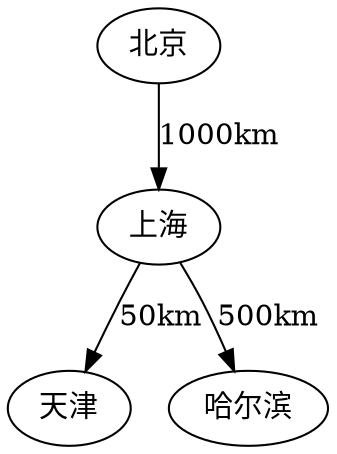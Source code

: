 digraph graphname {
    a [label="北京"];
    b [label="上海"];
    c [label="天津"];
    d [label="哈尔滨"];
    a -> b [label="1000km"];
    b -> c [label="50km"];
    b -> d [label="500km"];
}

